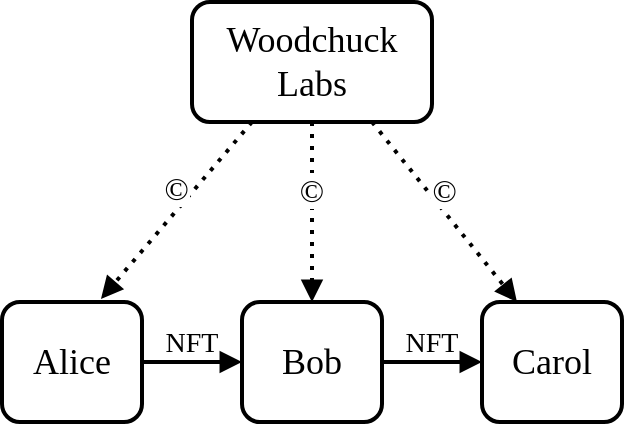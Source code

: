 <mxfile version="17.0.0" type="device"><diagram id="8BzAV--uSlmVRSDxpISB" name="Page-1"><mxGraphModel dx="470" dy="296" grid="1" gridSize="10" guides="1" tooltips="1" connect="1" arrows="1" fold="1" page="1" pageScale="1" pageWidth="850" pageHeight="1100" math="0" shadow="0"><root><mxCell id="0"/><mxCell id="1" parent="0"/><mxCell id="lcN00ite2Dx3WZ7mNQ_Q-22" value="©" style="edgeStyle=none;rounded=0;orthogonalLoop=1;jettySize=auto;html=0;entryX=0.707;entryY=-0.025;entryDx=0;entryDy=0;fontFamily=Georgia;fontSize=16;endArrow=block;endFill=1;strokeWidth=2;dashed=1;dashPattern=1 2;verticalAlign=bottom;exitX=0.25;exitY=1;exitDx=0;exitDy=0;entryPerimeter=0;" edge="1" parent="1" source="lcN00ite2Dx3WZ7mNQ_Q-3" target="lcN00ite2Dx3WZ7mNQ_Q-15"><mxGeometry relative="1" as="geometry"><mxPoint x="340" y="200" as="sourcePoint"/></mxGeometry></mxCell><mxCell id="lcN00ite2Dx3WZ7mNQ_Q-3" value="&lt;font style=&quot;font-size: 18px&quot;&gt;Woodchuck Labs&lt;/font&gt;" style="rounded=1;whiteSpace=wrap;html=1;fontFamily=Georgia;strokeWidth=2;" vertex="1" parent="1"><mxGeometry x="295" y="130" width="120" height="60" as="geometry"/></mxCell><mxCell id="lcN00ite2Dx3WZ7mNQ_Q-21" value="NFT" style="edgeStyle=none;rounded=0;orthogonalLoop=1;jettySize=auto;html=0;exitX=1;exitY=0.5;exitDx=0;exitDy=0;entryX=0;entryY=0.5;entryDx=0;entryDy=0;fontFamily=Georgia;fontSize=14;endArrow=block;endFill=1;strokeWidth=2;verticalAlign=bottom;" edge="1" parent="1" source="lcN00ite2Dx3WZ7mNQ_Q-15" target="lcN00ite2Dx3WZ7mNQ_Q-16"><mxGeometry relative="1" as="geometry"/></mxCell><mxCell id="lcN00ite2Dx3WZ7mNQ_Q-15" value="&lt;font style=&quot;font-size: 18px&quot;&gt;Alice&lt;/font&gt;" style="rounded=1;whiteSpace=wrap;html=1;fontFamily=Georgia;fontSize=12;strokeWidth=2;" vertex="1" parent="1"><mxGeometry x="200" y="280" width="70" height="60" as="geometry"/></mxCell><mxCell id="lcN00ite2Dx3WZ7mNQ_Q-27" value="NFT" style="edgeStyle=none;rounded=0;orthogonalLoop=1;jettySize=auto;html=0;exitX=1;exitY=0.5;exitDx=0;exitDy=0;entryX=0;entryY=0.5;entryDx=0;entryDy=0;fontFamily=Georgia;fontSize=14;endArrow=block;endFill=1;strokeWidth=2;verticalAlign=bottom;" edge="1" parent="1" source="lcN00ite2Dx3WZ7mNQ_Q-16" target="lcN00ite2Dx3WZ7mNQ_Q-26"><mxGeometry relative="1" as="geometry"/></mxCell><mxCell id="lcN00ite2Dx3WZ7mNQ_Q-16" value="&lt;font style=&quot;font-size: 18px&quot;&gt;Bob&lt;/font&gt;" style="rounded=1;whiteSpace=wrap;html=1;fontFamily=Georgia;fontSize=12;strokeWidth=2;" vertex="1" parent="1"><mxGeometry x="320" y="280" width="70" height="60" as="geometry"/></mxCell><mxCell id="lcN00ite2Dx3WZ7mNQ_Q-26" value="&lt;font style=&quot;font-size: 18px&quot;&gt;Carol&lt;/font&gt;" style="rounded=1;whiteSpace=wrap;html=1;fontFamily=Georgia;fontSize=12;strokeWidth=2;" vertex="1" parent="1"><mxGeometry x="440" y="280" width="70" height="60" as="geometry"/></mxCell><mxCell id="lcN00ite2Dx3WZ7mNQ_Q-29" value="©" style="edgeStyle=none;rounded=0;orthogonalLoop=1;jettySize=auto;html=0;entryX=0.5;entryY=0;entryDx=0;entryDy=0;fontFamily=Georgia;fontSize=16;endArrow=block;endFill=1;strokeWidth=2;dashed=1;dashPattern=1 2;verticalAlign=bottom;exitX=0.5;exitY=1;exitDx=0;exitDy=0;" edge="1" parent="1" source="lcN00ite2Dx3WZ7mNQ_Q-3" target="lcN00ite2Dx3WZ7mNQ_Q-16"><mxGeometry relative="1" as="geometry"><mxPoint x="335" y="200" as="sourcePoint"/><mxPoint x="245" y="290" as="targetPoint"/></mxGeometry></mxCell><mxCell id="lcN00ite2Dx3WZ7mNQ_Q-30" value="©" style="edgeStyle=none;rounded=0;orthogonalLoop=1;jettySize=auto;html=0;entryX=0.25;entryY=0;entryDx=0;entryDy=0;fontFamily=Georgia;fontSize=16;endArrow=block;endFill=1;strokeWidth=2;dashed=1;dashPattern=1 2;verticalAlign=bottom;exitX=0.75;exitY=1;exitDx=0;exitDy=0;" edge="1" parent="1" source="lcN00ite2Dx3WZ7mNQ_Q-3" target="lcN00ite2Dx3WZ7mNQ_Q-26"><mxGeometry relative="1" as="geometry"><mxPoint x="345" y="210" as="sourcePoint"/><mxPoint x="255" y="300" as="targetPoint"/></mxGeometry></mxCell></root></mxGraphModel></diagram></mxfile>